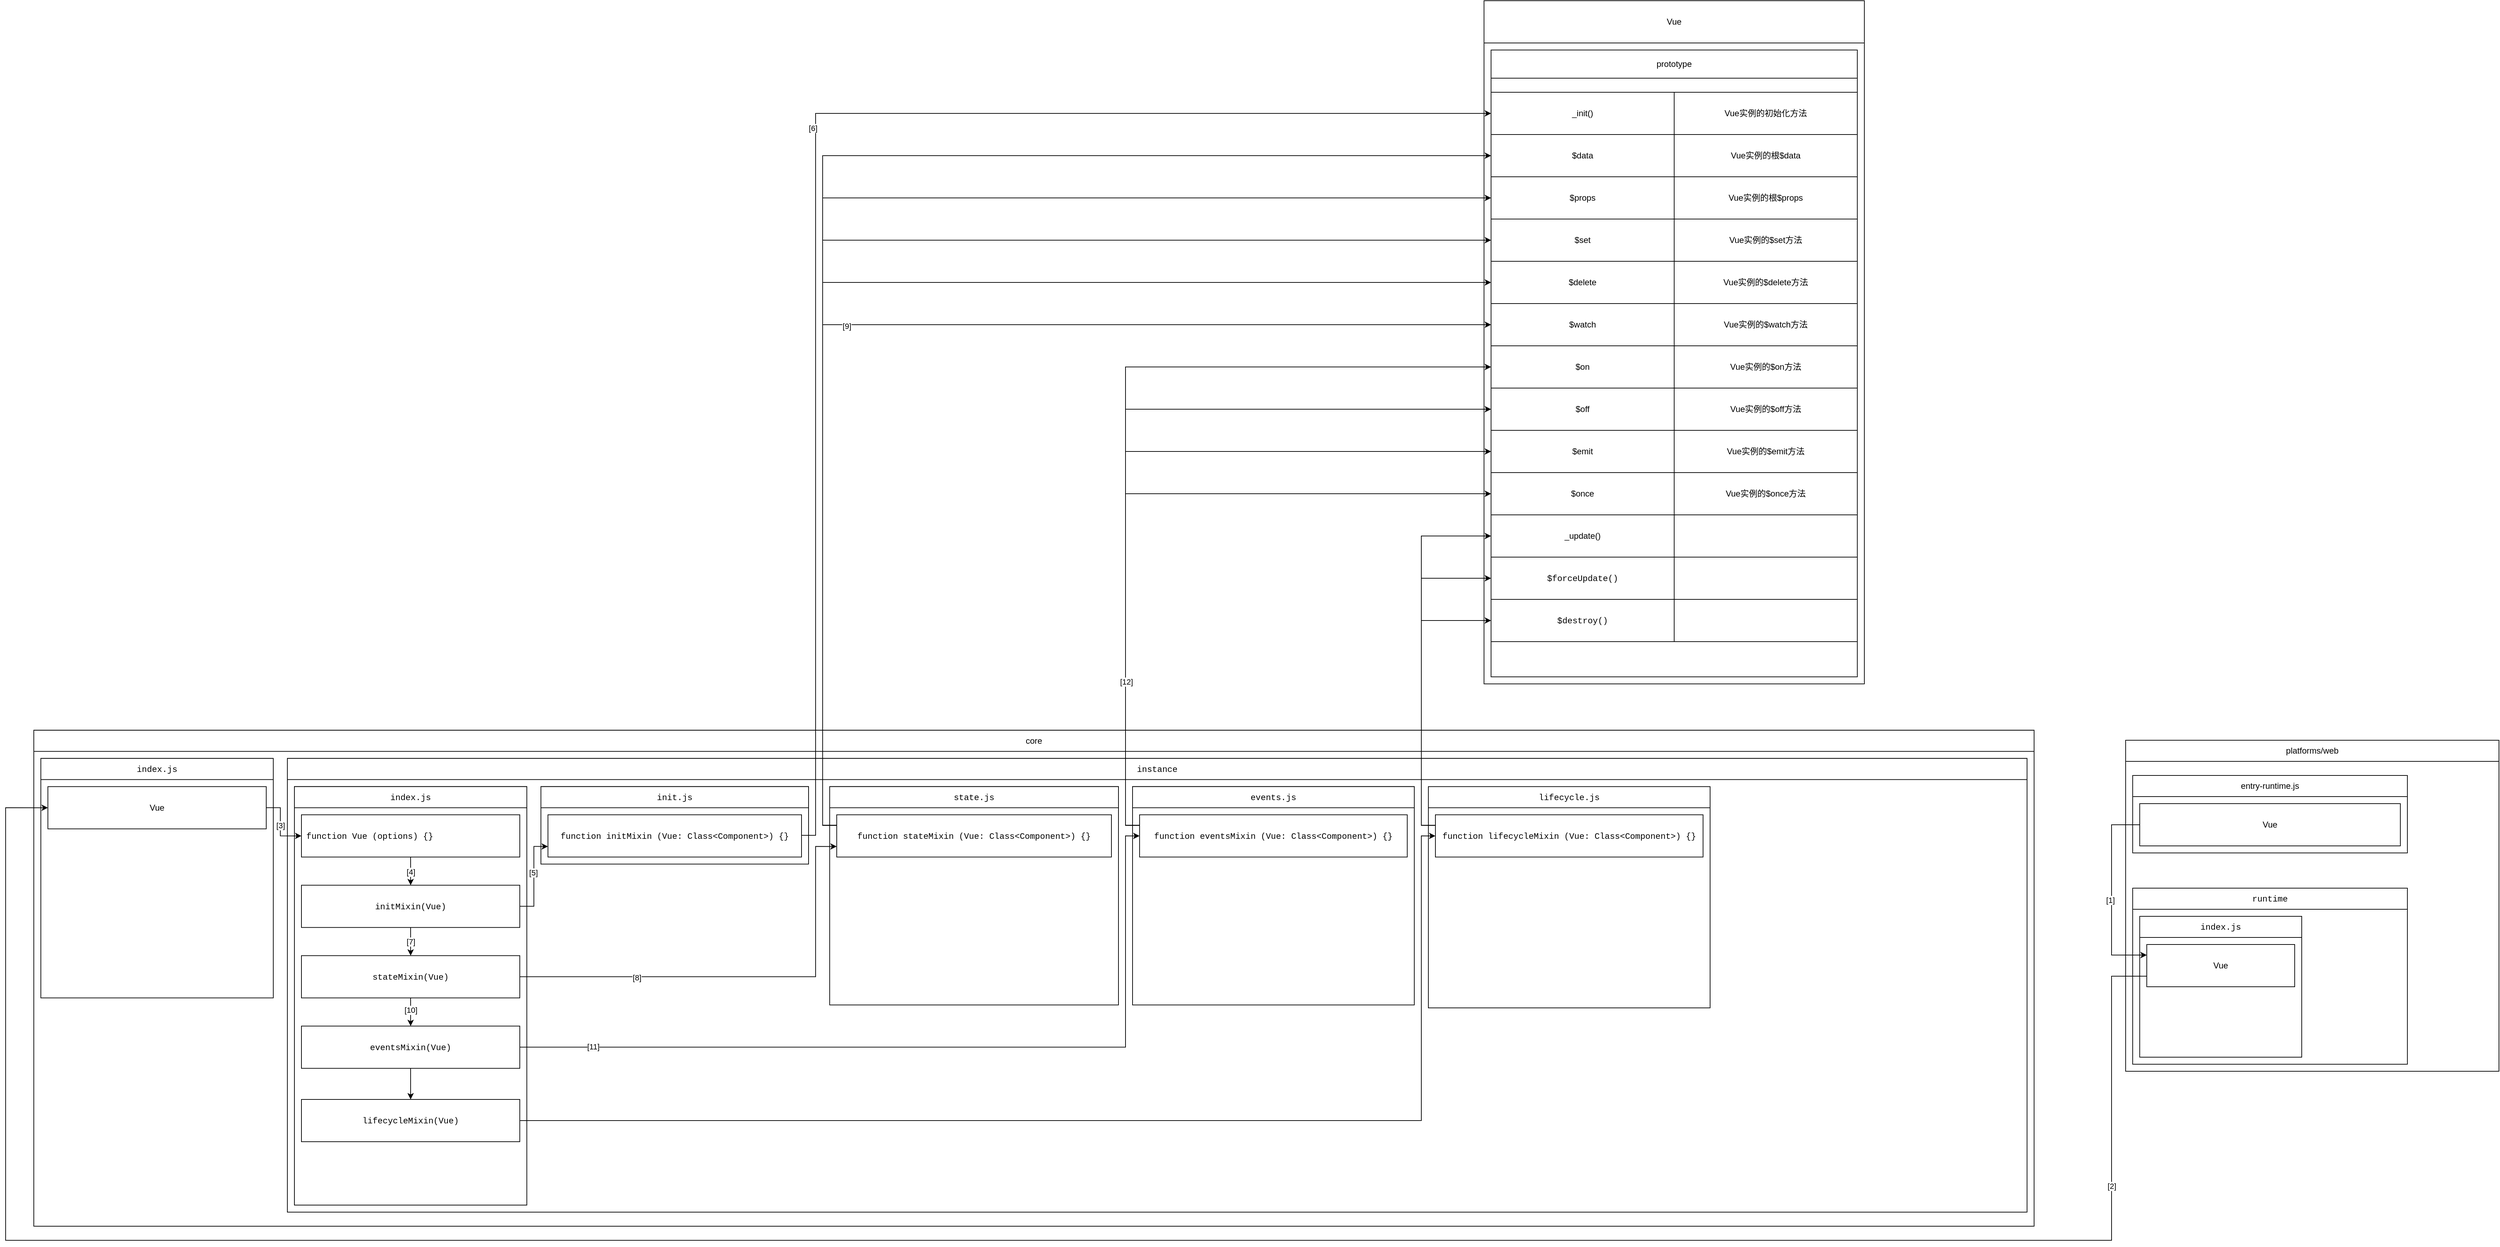 <mxfile version="13.0.1" type="device"><diagram id="POS9-b3nst9oPKeUIPal" name="第 1 页"><mxGraphModel dx="3545" dy="1969" grid="1" gridSize="10" guides="1" tooltips="1" connect="1" arrows="1" fold="1" page="1" pageScale="1" pageWidth="827" pageHeight="1169" math="0" shadow="0"><root><mxCell id="0"/><mxCell id="1" parent="0"/><mxCell id="D5sDmWQ8gvltX2P6USBi-1" value="" style="rounded=0;whiteSpace=wrap;html=1;" vertex="1" parent="1"><mxGeometry x="-2120" y="135.83" width="2840" height="704.17" as="geometry"/></mxCell><mxCell id="D5sDmWQ8gvltX2P6USBi-2" value="core" style="rounded=0;whiteSpace=wrap;html=1;" vertex="1" parent="1"><mxGeometry x="-2120" y="135.83" width="2840" height="30" as="geometry"/></mxCell><mxCell id="D5sDmWQ8gvltX2P6USBi-3" value="" style="rounded=0;whiteSpace=wrap;html=1;" vertex="1" parent="1"><mxGeometry x="850" y="150" width="530" height="470" as="geometry"/></mxCell><mxCell id="D5sDmWQ8gvltX2P6USBi-4" value="platforms/web" style="rounded=0;whiteSpace=wrap;html=1;" vertex="1" parent="1"><mxGeometry x="850" y="150" width="530" height="30" as="geometry"/></mxCell><mxCell id="D5sDmWQ8gvltX2P6USBi-5" value="" style="rounded=0;whiteSpace=wrap;html=1;" vertex="1" parent="1"><mxGeometry x="860" y="200" width="390" height="110" as="geometry"/></mxCell><mxCell id="D5sDmWQ8gvltX2P6USBi-6" value="entry-runtime.js" style="rounded=0;whiteSpace=wrap;html=1;" vertex="1" parent="1"><mxGeometry x="860" y="200" width="390" height="30" as="geometry"/></mxCell><mxCell id="D5sDmWQ8gvltX2P6USBi-7" value="Vue" style="rounded=0;whiteSpace=wrap;html=1;" vertex="1" parent="1"><mxGeometry x="870" y="240" width="370" height="60" as="geometry"/></mxCell><mxCell id="D5sDmWQ8gvltX2P6USBi-8" value="" style="rounded=0;whiteSpace=wrap;html=1;" vertex="1" parent="1"><mxGeometry x="860" y="360" width="390" height="250" as="geometry"/></mxCell><mxCell id="D5sDmWQ8gvltX2P6USBi-9" value="&lt;div style=&quot;font-family: &amp;#34;menlo&amp;#34; , &amp;#34;monaco&amp;#34; , &amp;#34;courier new&amp;#34; , monospace ; line-height: 18px&quot;&gt;&lt;span&gt;runtime&lt;/span&gt;&lt;/div&gt;" style="rounded=0;whiteSpace=wrap;html=1;" vertex="1" parent="1"><mxGeometry x="860" y="360" width="390" height="30" as="geometry"/></mxCell><mxCell id="D5sDmWQ8gvltX2P6USBi-10" value="" style="rounded=0;whiteSpace=wrap;html=1;" vertex="1" parent="1"><mxGeometry x="870" y="400" width="230" height="200" as="geometry"/></mxCell><mxCell id="D5sDmWQ8gvltX2P6USBi-11" value="&lt;div style=&quot;font-family: &amp;#34;menlo&amp;#34; , &amp;#34;monaco&amp;#34; , &amp;#34;courier new&amp;#34; , monospace ; line-height: 18px&quot;&gt;&lt;span&gt;index.js&lt;/span&gt;&lt;/div&gt;" style="rounded=0;whiteSpace=wrap;html=1;" vertex="1" parent="1"><mxGeometry x="870" y="400" width="230" height="30" as="geometry"/></mxCell><mxCell id="D5sDmWQ8gvltX2P6USBi-12" value="" style="rounded=0;whiteSpace=wrap;html=1;" vertex="1" parent="1"><mxGeometry x="-2110" y="175.83" width="330" height="340" as="geometry"/></mxCell><mxCell id="D5sDmWQ8gvltX2P6USBi-13" value="&lt;div style=&quot;font-family: &amp;#34;menlo&amp;#34; , &amp;#34;monaco&amp;#34; , &amp;#34;courier new&amp;#34; , monospace ; line-height: 18px&quot;&gt;&lt;span&gt;index.js&lt;/span&gt;&lt;/div&gt;" style="rounded=0;whiteSpace=wrap;html=1;" vertex="1" parent="1"><mxGeometry x="-2110" y="175.83" width="330" height="30" as="geometry"/></mxCell><mxCell id="D5sDmWQ8gvltX2P6USBi-14" value="" style="rounded=0;whiteSpace=wrap;html=1;" vertex="1" parent="1"><mxGeometry x="-1760" y="175.83" width="2470" height="644.17" as="geometry"/></mxCell><mxCell id="D5sDmWQ8gvltX2P6USBi-15" value="&lt;div style=&quot;font-family: &amp;#34;menlo&amp;#34; , &amp;#34;monaco&amp;#34; , &amp;#34;courier new&amp;#34; , monospace ; line-height: 18px&quot;&gt;&lt;span&gt;instance&lt;/span&gt;&lt;/div&gt;" style="rounded=0;whiteSpace=wrap;html=1;" vertex="1" parent="1"><mxGeometry x="-1760" y="175.83" width="2470" height="30" as="geometry"/></mxCell><mxCell id="D5sDmWQ8gvltX2P6USBi-16" value="" style="rounded=0;whiteSpace=wrap;html=1;" vertex="1" parent="1"><mxGeometry x="-1750" y="215.83" width="330" height="594.17" as="geometry"/></mxCell><mxCell id="D5sDmWQ8gvltX2P6USBi-17" value="&lt;div style=&quot;font-family: &amp;#34;menlo&amp;#34; , &amp;#34;monaco&amp;#34; , &amp;#34;courier new&amp;#34; , monospace ; line-height: 18px&quot;&gt;&lt;span&gt;index.js&lt;/span&gt;&lt;/div&gt;" style="rounded=0;whiteSpace=wrap;html=1;" vertex="1" parent="1"><mxGeometry x="-1750" y="215.83" width="330" height="30" as="geometry"/></mxCell><mxCell id="D5sDmWQ8gvltX2P6USBi-23" style="edgeStyle=orthogonalEdgeStyle;rounded=0;orthogonalLoop=1;jettySize=auto;html=1;exitX=0;exitY=0.75;exitDx=0;exitDy=0;entryX=0;entryY=0.5;entryDx=0;entryDy=0;" edge="1" parent="1" source="D5sDmWQ8gvltX2P6USBi-18" target="D5sDmWQ8gvltX2P6USBi-22"><mxGeometry relative="1" as="geometry"><Array as="points"><mxPoint x="830" y="485"/><mxPoint x="830" y="860"/><mxPoint x="-2160" y="860"/><mxPoint x="-2160" y="246"/></Array></mxGeometry></mxCell><mxCell id="D5sDmWQ8gvltX2P6USBi-24" value="[2]" style="edgeLabel;html=1;align=center;verticalAlign=middle;resizable=0;points=[];" vertex="1" connectable="0" parent="D5sDmWQ8gvltX2P6USBi-23"><mxGeometry x="-0.83" relative="1" as="geometry"><mxPoint as="offset"/></mxGeometry></mxCell><mxCell id="D5sDmWQ8gvltX2P6USBi-18" value="Vue" style="rounded=0;whiteSpace=wrap;html=1;" vertex="1" parent="1"><mxGeometry x="880" y="440" width="210" height="60" as="geometry"/></mxCell><mxCell id="D5sDmWQ8gvltX2P6USBi-19" style="edgeStyle=orthogonalEdgeStyle;rounded=0;orthogonalLoop=1;jettySize=auto;html=1;exitX=0;exitY=0.5;exitDx=0;exitDy=0;entryX=0;entryY=0.25;entryDx=0;entryDy=0;" edge="1" parent="1" source="D5sDmWQ8gvltX2P6USBi-7" target="D5sDmWQ8gvltX2P6USBi-18"><mxGeometry relative="1" as="geometry"><Array as="points"><mxPoint x="830" y="270"/><mxPoint x="830" y="455"/></Array></mxGeometry></mxCell><mxCell id="D5sDmWQ8gvltX2P6USBi-21" value="[1]" style="edgeLabel;html=1;align=center;verticalAlign=middle;resizable=0;points=[];" vertex="1" connectable="0" parent="D5sDmWQ8gvltX2P6USBi-19"><mxGeometry x="0.069" y="-2" relative="1" as="geometry"><mxPoint as="offset"/></mxGeometry></mxCell><mxCell id="D5sDmWQ8gvltX2P6USBi-26" value="[3]" style="edgeStyle=orthogonalEdgeStyle;rounded=0;orthogonalLoop=1;jettySize=auto;html=1;entryX=0;entryY=0.5;entryDx=0;entryDy=0;" edge="1" parent="1" source="D5sDmWQ8gvltX2P6USBi-22" target="D5sDmWQ8gvltX2P6USBi-25"><mxGeometry relative="1" as="geometry"><Array as="points"><mxPoint x="-1770" y="245.83"/><mxPoint x="-1770" y="285.83"/></Array></mxGeometry></mxCell><mxCell id="D5sDmWQ8gvltX2P6USBi-22" value="Vue" style="rounded=0;whiteSpace=wrap;html=1;" vertex="1" parent="1"><mxGeometry x="-2100" y="215.83" width="310" height="60" as="geometry"/></mxCell><mxCell id="D5sDmWQ8gvltX2P6USBi-29" style="edgeStyle=orthogonalEdgeStyle;rounded=0;orthogonalLoop=1;jettySize=auto;html=1;entryX=0.5;entryY=0;entryDx=0;entryDy=0;" edge="1" parent="1" source="D5sDmWQ8gvltX2P6USBi-25" target="D5sDmWQ8gvltX2P6USBi-27"><mxGeometry relative="1" as="geometry"/></mxCell><mxCell id="D5sDmWQ8gvltX2P6USBi-30" value="[4]" style="edgeLabel;html=1;align=center;verticalAlign=middle;resizable=0;points=[];" vertex="1" connectable="0" parent="D5sDmWQ8gvltX2P6USBi-29"><mxGeometry x="0.418" y="2" relative="1" as="geometry"><mxPoint x="-2" y="-8" as="offset"/></mxGeometry></mxCell><mxCell id="D5sDmWQ8gvltX2P6USBi-25" value="&lt;div style=&quot;font-family: &amp;#34;menlo&amp;#34; , &amp;#34;monaco&amp;#34; , &amp;#34;courier new&amp;#34; , monospace ; line-height: 18px&quot;&gt;&lt;div&gt;&lt;span&gt;function&lt;/span&gt; &lt;span&gt;Vue&lt;/span&gt; (&lt;span&gt;options&lt;/span&gt;) {&lt;span&gt;}&lt;/span&gt;&lt;/div&gt;&lt;/div&gt;" style="rounded=0;whiteSpace=wrap;html=1;align=left;spacingLeft=5;" vertex="1" parent="1"><mxGeometry x="-1740" y="255.83" width="310" height="60" as="geometry"/></mxCell><mxCell id="D5sDmWQ8gvltX2P6USBi-43" value="[7]" style="edgeStyle=orthogonalEdgeStyle;rounded=0;orthogonalLoop=1;jettySize=auto;html=1;entryX=0.5;entryY=0;entryDx=0;entryDy=0;" edge="1" parent="1" source="D5sDmWQ8gvltX2P6USBi-27" target="D5sDmWQ8gvltX2P6USBi-42"><mxGeometry relative="1" as="geometry"/></mxCell><mxCell id="D5sDmWQ8gvltX2P6USBi-27" value="&lt;div style=&quot;font-family: &amp;#34;menlo&amp;#34; , &amp;#34;monaco&amp;#34; , &amp;#34;courier new&amp;#34; , monospace ; line-height: 18px&quot;&gt;&lt;span&gt;initMixin(Vue)&lt;/span&gt;&lt;/div&gt;" style="rounded=0;whiteSpace=wrap;html=1;" vertex="1" parent="1"><mxGeometry x="-1740" y="355.83" width="310" height="60" as="geometry"/></mxCell><mxCell id="D5sDmWQ8gvltX2P6USBi-31" value="" style="rounded=0;whiteSpace=wrap;html=1;" vertex="1" parent="1"><mxGeometry x="-1400" y="215.83" width="380" height="110" as="geometry"/></mxCell><mxCell id="D5sDmWQ8gvltX2P6USBi-32" value="&lt;div style=&quot;font-family: &amp;#34;menlo&amp;#34; , &amp;#34;monaco&amp;#34; , &amp;#34;courier new&amp;#34; , monospace ; line-height: 18px&quot;&gt;&lt;span&gt;init.js&lt;/span&gt;&lt;/div&gt;" style="rounded=0;whiteSpace=wrap;html=1;" vertex="1" parent="1"><mxGeometry x="-1400" y="215.83" width="380" height="30" as="geometry"/></mxCell><mxCell id="D5sDmWQ8gvltX2P6USBi-33" value="&lt;div style=&quot;font-family: &amp;#34;menlo&amp;#34; , &amp;#34;monaco&amp;#34; , &amp;#34;courier new&amp;#34; , monospace ; line-height: 18px&quot;&gt;&lt;div style=&quot;font-family: &amp;#34;menlo&amp;#34; , &amp;#34;monaco&amp;#34; , &amp;#34;courier new&amp;#34; , monospace ; line-height: 18px&quot;&gt;&lt;span&gt;function&lt;/span&gt; &lt;span&gt;initMixin&lt;/span&gt; (&lt;span&gt;Vue&lt;/span&gt;: &lt;span&gt;Class&lt;/span&gt;&amp;lt;&lt;span&gt;Component&lt;/span&gt;&amp;gt;) {}&lt;/div&gt;&lt;/div&gt;" style="rounded=0;whiteSpace=wrap;html=1;" vertex="1" parent="1"><mxGeometry x="-1390" y="255.83" width="360" height="60" as="geometry"/></mxCell><mxCell id="D5sDmWQ8gvltX2P6USBi-34" value="" style="rounded=0;whiteSpace=wrap;html=1;" vertex="1" parent="1"><mxGeometry x="-61" y="-900" width="540" height="970" as="geometry"/></mxCell><mxCell id="D5sDmWQ8gvltX2P6USBi-35" value="Vue" style="rounded=0;whiteSpace=wrap;html=1;" vertex="1" parent="1"><mxGeometry x="-61" y="-900" width="540" height="60" as="geometry"/></mxCell><mxCell id="D5sDmWQ8gvltX2P6USBi-73" style="edgeStyle=orthogonalEdgeStyle;rounded=0;orthogonalLoop=1;jettySize=auto;html=1;entryX=0.5;entryY=0;entryDx=0;entryDy=0;" edge="1" parent="1" source="D5sDmWQ8gvltX2P6USBi-42" target="D5sDmWQ8gvltX2P6USBi-72"><mxGeometry relative="1" as="geometry"/></mxCell><mxCell id="D5sDmWQ8gvltX2P6USBi-74" value="[10]" style="edgeLabel;html=1;align=center;verticalAlign=middle;resizable=0;points=[];" vertex="1" connectable="0" parent="D5sDmWQ8gvltX2P6USBi-73"><mxGeometry x="-0.15" relative="1" as="geometry"><mxPoint as="offset"/></mxGeometry></mxCell><mxCell id="D5sDmWQ8gvltX2P6USBi-42" value="&lt;div style=&quot;font-family: &amp;#34;menlo&amp;#34; , &amp;#34;monaco&amp;#34; , &amp;#34;courier new&amp;#34; , monospace ; line-height: 18px&quot;&gt;&lt;div style=&quot;font-family: &amp;#34;menlo&amp;#34; , &amp;#34;monaco&amp;#34; , &amp;#34;courier new&amp;#34; , monospace ; line-height: 18px&quot;&gt;&lt;span&gt;stateMixin&lt;/span&gt;(&lt;span&gt;Vue&lt;/span&gt;)&lt;/div&gt;&lt;/div&gt;" style="rounded=0;whiteSpace=wrap;html=1;" vertex="1" parent="1"><mxGeometry x="-1740" y="455.83" width="310" height="60" as="geometry"/></mxCell><mxCell id="D5sDmWQ8gvltX2P6USBi-44" value="" style="rounded=0;whiteSpace=wrap;html=1;" vertex="1" parent="1"><mxGeometry x="-990" y="215.83" width="410" height="310" as="geometry"/></mxCell><mxCell id="D5sDmWQ8gvltX2P6USBi-45" value="&lt;div style=&quot;font-family: &amp;#34;menlo&amp;#34; , &amp;#34;monaco&amp;#34; , &amp;#34;courier new&amp;#34; , monospace ; line-height: 18px&quot;&gt;&lt;span&gt;state.js&lt;/span&gt;&lt;/div&gt;" style="rounded=0;whiteSpace=wrap;html=1;" vertex="1" parent="1"><mxGeometry x="-990" y="215.83" width="410" height="30" as="geometry"/></mxCell><mxCell id="D5sDmWQ8gvltX2P6USBi-62" style="edgeStyle=orthogonalEdgeStyle;rounded=0;orthogonalLoop=1;jettySize=auto;html=1;entryX=0;entryY=0.5;entryDx=0;entryDy=0;exitX=0;exitY=0.25;exitDx=0;exitDy=0;" edge="1" parent="1" source="D5sDmWQ8gvltX2P6USBi-46" target="D5sDmWQ8gvltX2P6USBi-52"><mxGeometry relative="1" as="geometry"/></mxCell><mxCell id="D5sDmWQ8gvltX2P6USBi-63" style="edgeStyle=orthogonalEdgeStyle;rounded=0;orthogonalLoop=1;jettySize=auto;html=1;entryX=0;entryY=0.5;entryDx=0;entryDy=0;exitX=0;exitY=0.25;exitDx=0;exitDy=0;" edge="1" parent="1" source="D5sDmWQ8gvltX2P6USBi-46" target="D5sDmWQ8gvltX2P6USBi-54"><mxGeometry relative="1" as="geometry"/></mxCell><mxCell id="D5sDmWQ8gvltX2P6USBi-64" style="edgeStyle=orthogonalEdgeStyle;rounded=0;orthogonalLoop=1;jettySize=auto;html=1;entryX=0;entryY=0.5;entryDx=0;entryDy=0;exitX=0;exitY=0.25;exitDx=0;exitDy=0;" edge="1" parent="1" source="D5sDmWQ8gvltX2P6USBi-46" target="D5sDmWQ8gvltX2P6USBi-56"><mxGeometry relative="1" as="geometry"/></mxCell><mxCell id="D5sDmWQ8gvltX2P6USBi-65" style="edgeStyle=orthogonalEdgeStyle;rounded=0;orthogonalLoop=1;jettySize=auto;html=1;entryX=0;entryY=0.5;entryDx=0;entryDy=0;exitX=0;exitY=0.25;exitDx=0;exitDy=0;" edge="1" parent="1" source="D5sDmWQ8gvltX2P6USBi-46" target="D5sDmWQ8gvltX2P6USBi-58"><mxGeometry relative="1" as="geometry"/></mxCell><mxCell id="D5sDmWQ8gvltX2P6USBi-66" style="edgeStyle=orthogonalEdgeStyle;rounded=0;orthogonalLoop=1;jettySize=auto;html=1;entryX=0;entryY=0.5;entryDx=0;entryDy=0;exitX=0;exitY=0.25;exitDx=0;exitDy=0;" edge="1" parent="1" source="D5sDmWQ8gvltX2P6USBi-46" target="D5sDmWQ8gvltX2P6USBi-60"><mxGeometry relative="1" as="geometry"/></mxCell><mxCell id="D5sDmWQ8gvltX2P6USBi-67" value="[9]" style="edgeLabel;html=1;align=center;verticalAlign=middle;resizable=0;points=[];" vertex="1" connectable="0" parent="D5sDmWQ8gvltX2P6USBi-66"><mxGeometry x="-0.089" y="-2" relative="1" as="geometry"><mxPoint as="offset"/></mxGeometry></mxCell><mxCell id="D5sDmWQ8gvltX2P6USBi-46" value="&lt;div style=&quot;font-family: &amp;#34;menlo&amp;#34; , &amp;#34;monaco&amp;#34; , &amp;#34;courier new&amp;#34; , monospace ; line-height: 18px&quot;&gt;&lt;span&gt;function&lt;/span&gt; &lt;span&gt;stateMixin&lt;/span&gt; (&lt;span&gt;Vue&lt;/span&gt;: &lt;span&gt;Class&lt;/span&gt;&amp;lt;&lt;span&gt;Component&lt;/span&gt;&amp;gt;) {}&lt;/div&gt;" style="rounded=0;whiteSpace=wrap;html=1;" vertex="1" parent="1"><mxGeometry x="-980" y="255.83" width="390" height="60" as="geometry"/></mxCell><mxCell id="D5sDmWQ8gvltX2P6USBi-48" style="edgeStyle=orthogonalEdgeStyle;rounded=0;orthogonalLoop=1;jettySize=auto;html=1;entryX=0;entryY=0.75;entryDx=0;entryDy=0;" edge="1" parent="1" source="D5sDmWQ8gvltX2P6USBi-42" target="D5sDmWQ8gvltX2P6USBi-46"><mxGeometry relative="1" as="geometry"><Array as="points"><mxPoint x="-1010" y="485.83"/><mxPoint x="-1010" y="300.83"/></Array></mxGeometry></mxCell><mxCell id="D5sDmWQ8gvltX2P6USBi-49" value="[8]" style="edgeLabel;html=1;align=center;verticalAlign=middle;resizable=0;points=[];" vertex="1" connectable="0" parent="D5sDmWQ8gvltX2P6USBi-48"><mxGeometry x="-0.48" y="-1" relative="1" as="geometry"><mxPoint x="1" as="offset"/></mxGeometry></mxCell><mxCell id="D5sDmWQ8gvltX2P6USBi-50" value="" style="rounded=0;whiteSpace=wrap;html=1;" vertex="1" parent="1"><mxGeometry x="-51" y="-830" width="520" height="890" as="geometry"/></mxCell><mxCell id="D5sDmWQ8gvltX2P6USBi-51" value="prototype" style="rounded=0;whiteSpace=wrap;html=1;" vertex="1" parent="1"><mxGeometry x="-51" y="-830" width="520" height="40" as="geometry"/></mxCell><mxCell id="D5sDmWQ8gvltX2P6USBi-36" value="_init()" style="rounded=0;whiteSpace=wrap;html=1;" vertex="1" parent="1"><mxGeometry x="-51" y="-770" width="260" height="60" as="geometry"/></mxCell><mxCell id="D5sDmWQ8gvltX2P6USBi-39" value="Vue实例的初始化方法" style="rounded=0;whiteSpace=wrap;html=1;" vertex="1" parent="1"><mxGeometry x="209" y="-770" width="260" height="60" as="geometry"/></mxCell><mxCell id="D5sDmWQ8gvltX2P6USBi-40" style="edgeStyle=orthogonalEdgeStyle;rounded=0;orthogonalLoop=1;jettySize=auto;html=1;exitX=1;exitY=0.25;exitDx=0;exitDy=0;entryX=0;entryY=0.5;entryDx=0;entryDy=0;" edge="1" parent="1" source="D5sDmWQ8gvltX2P6USBi-33" target="D5sDmWQ8gvltX2P6USBi-36"><mxGeometry relative="1" as="geometry"><Array as="points"><mxPoint x="-1030" y="285"/><mxPoint x="-1010" y="285"/><mxPoint x="-1010" y="-740"/></Array></mxGeometry></mxCell><mxCell id="D5sDmWQ8gvltX2P6USBi-41" value="[6]" style="edgeLabel;html=1;align=center;verticalAlign=middle;resizable=0;points=[];" vertex="1" connectable="0" parent="D5sDmWQ8gvltX2P6USBi-40"><mxGeometry x="0.029" y="4" relative="1" as="geometry"><mxPoint as="offset"/></mxGeometry></mxCell><mxCell id="D5sDmWQ8gvltX2P6USBi-52" value="$data" style="rounded=0;whiteSpace=wrap;html=1;" vertex="1" parent="1"><mxGeometry x="-51" y="-710" width="260" height="60" as="geometry"/></mxCell><mxCell id="D5sDmWQ8gvltX2P6USBi-53" value="Vue实例的根$data" style="rounded=0;whiteSpace=wrap;html=1;" vertex="1" parent="1"><mxGeometry x="209" y="-710" width="260" height="60" as="geometry"/></mxCell><mxCell id="D5sDmWQ8gvltX2P6USBi-54" value="$props" style="rounded=0;whiteSpace=wrap;html=1;" vertex="1" parent="1"><mxGeometry x="-51" y="-650" width="260" height="60" as="geometry"/></mxCell><mxCell id="D5sDmWQ8gvltX2P6USBi-55" value="Vue实例的根$props" style="rounded=0;whiteSpace=wrap;html=1;" vertex="1" parent="1"><mxGeometry x="209" y="-650" width="260" height="60" as="geometry"/></mxCell><mxCell id="D5sDmWQ8gvltX2P6USBi-56" value="$set" style="rounded=0;whiteSpace=wrap;html=1;" vertex="1" parent="1"><mxGeometry x="-51" y="-590" width="260" height="60" as="geometry"/></mxCell><mxCell id="D5sDmWQ8gvltX2P6USBi-57" value="Vue实例的$set方法" style="rounded=0;whiteSpace=wrap;html=1;" vertex="1" parent="1"><mxGeometry x="209" y="-590" width="260" height="60" as="geometry"/></mxCell><mxCell id="D5sDmWQ8gvltX2P6USBi-58" value="$delete" style="rounded=0;whiteSpace=wrap;html=1;" vertex="1" parent="1"><mxGeometry x="-51" y="-530" width="260" height="60" as="geometry"/></mxCell><mxCell id="D5sDmWQ8gvltX2P6USBi-59" value="Vue实例的$delete方法" style="rounded=0;whiteSpace=wrap;html=1;" vertex="1" parent="1"><mxGeometry x="209" y="-530" width="260" height="60" as="geometry"/></mxCell><mxCell id="D5sDmWQ8gvltX2P6USBi-60" value="$watch" style="rounded=0;whiteSpace=wrap;html=1;" vertex="1" parent="1"><mxGeometry x="-51" y="-470" width="260" height="60" as="geometry"/></mxCell><mxCell id="D5sDmWQ8gvltX2P6USBi-61" value="Vue实例的$watch方法" style="rounded=0;whiteSpace=wrap;html=1;" vertex="1" parent="1"><mxGeometry x="209" y="-470" width="260" height="60" as="geometry"/></mxCell><mxCell id="D5sDmWQ8gvltX2P6USBi-68" value="" style="rounded=0;whiteSpace=wrap;html=1;" vertex="1" parent="1"><mxGeometry x="-560" y="215.83" width="400" height="310" as="geometry"/></mxCell><mxCell id="D5sDmWQ8gvltX2P6USBi-69" value="&lt;div style=&quot;font-family: &amp;#34;menlo&amp;#34; , &amp;#34;monaco&amp;#34; , &amp;#34;courier new&amp;#34; , monospace ; line-height: 18px&quot;&gt;&lt;span&gt;events.js&lt;/span&gt;&lt;/div&gt;" style="rounded=0;whiteSpace=wrap;html=1;" vertex="1" parent="1"><mxGeometry x="-560" y="215.83" width="400" height="30" as="geometry"/></mxCell><mxCell id="D5sDmWQ8gvltX2P6USBi-79" style="edgeStyle=orthogonalEdgeStyle;rounded=0;orthogonalLoop=1;jettySize=auto;html=1;entryX=0;entryY=0.5;entryDx=0;entryDy=0;exitX=0;exitY=0.25;exitDx=0;exitDy=0;" edge="1" parent="1" source="D5sDmWQ8gvltX2P6USBi-70" target="D5sDmWQ8gvltX2P6USBi-77"><mxGeometry relative="1" as="geometry"><Array as="points"><mxPoint x="-570" y="271"/><mxPoint x="-570" y="-380"/></Array></mxGeometry></mxCell><mxCell id="D5sDmWQ8gvltX2P6USBi-86" style="edgeStyle=orthogonalEdgeStyle;rounded=0;orthogonalLoop=1;jettySize=auto;html=1;entryX=0;entryY=0.5;entryDx=0;entryDy=0;exitX=0;exitY=0.25;exitDx=0;exitDy=0;" edge="1" parent="1" source="D5sDmWQ8gvltX2P6USBi-70" target="D5sDmWQ8gvltX2P6USBi-80"><mxGeometry relative="1" as="geometry"><Array as="points"><mxPoint x="-570" y="271"/><mxPoint x="-570" y="-320"/></Array></mxGeometry></mxCell><mxCell id="D5sDmWQ8gvltX2P6USBi-87" style="edgeStyle=orthogonalEdgeStyle;rounded=0;orthogonalLoop=1;jettySize=auto;html=1;entryX=0;entryY=0.5;entryDx=0;entryDy=0;exitX=0;exitY=0.25;exitDx=0;exitDy=0;" edge="1" parent="1" source="D5sDmWQ8gvltX2P6USBi-70" target="D5sDmWQ8gvltX2P6USBi-82"><mxGeometry relative="1" as="geometry"><Array as="points"><mxPoint x="-570" y="271"/><mxPoint x="-570" y="-260"/></Array></mxGeometry></mxCell><mxCell id="D5sDmWQ8gvltX2P6USBi-88" style="edgeStyle=orthogonalEdgeStyle;rounded=0;orthogonalLoop=1;jettySize=auto;html=1;entryX=0;entryY=0.5;entryDx=0;entryDy=0;exitX=0;exitY=0.25;exitDx=0;exitDy=0;" edge="1" parent="1" source="D5sDmWQ8gvltX2P6USBi-70" target="D5sDmWQ8gvltX2P6USBi-84"><mxGeometry relative="1" as="geometry"><Array as="points"><mxPoint x="-570" y="271"/><mxPoint x="-570" y="-200"/></Array></mxGeometry></mxCell><mxCell id="D5sDmWQ8gvltX2P6USBi-89" value="[12]" style="edgeLabel;html=1;align=center;verticalAlign=middle;resizable=0;points=[];" vertex="1" connectable="0" parent="D5sDmWQ8gvltX2P6USBi-88"><mxGeometry x="-0.556" y="-1" relative="1" as="geometry"><mxPoint as="offset"/></mxGeometry></mxCell><mxCell id="D5sDmWQ8gvltX2P6USBi-70" value="&lt;div style=&quot;font-family: &amp;#34;menlo&amp;#34; , &amp;#34;monaco&amp;#34; , &amp;#34;courier new&amp;#34; , monospace ; line-height: 18px&quot;&gt;&lt;div style=&quot;font-family: &amp;#34;menlo&amp;#34; , &amp;#34;monaco&amp;#34; , &amp;#34;courier new&amp;#34; , monospace ; line-height: 18px&quot;&gt;&lt;span&gt;function&lt;/span&gt; &lt;span&gt;eventsMixin&lt;/span&gt; (&lt;span&gt;Vue&lt;/span&gt;: &lt;span&gt;Class&lt;/span&gt;&amp;lt;&lt;span&gt;Component&lt;/span&gt;&amp;gt;) {}&lt;/div&gt;&lt;/div&gt;" style="rounded=0;whiteSpace=wrap;html=1;" vertex="1" parent="1"><mxGeometry x="-550" y="255.83" width="380" height="60" as="geometry"/></mxCell><mxCell id="D5sDmWQ8gvltX2P6USBi-75" style="edgeStyle=orthogonalEdgeStyle;rounded=0;orthogonalLoop=1;jettySize=auto;html=1;entryX=0;entryY=0.5;entryDx=0;entryDy=0;" edge="1" parent="1" source="D5sDmWQ8gvltX2P6USBi-72" target="D5sDmWQ8gvltX2P6USBi-70"><mxGeometry relative="1" as="geometry"><Array as="points"><mxPoint x="-570" y="585.83"/><mxPoint x="-570" y="285.83"/></Array></mxGeometry></mxCell><mxCell id="D5sDmWQ8gvltX2P6USBi-76" value="[11]" style="edgeLabel;html=1;align=center;verticalAlign=middle;resizable=0;points=[];" vertex="1" connectable="0" parent="D5sDmWQ8gvltX2P6USBi-75"><mxGeometry x="-0.824" y="1" relative="1" as="geometry"><mxPoint as="offset"/></mxGeometry></mxCell><mxCell id="D5sDmWQ8gvltX2P6USBi-95" style="edgeStyle=orthogonalEdgeStyle;rounded=0;orthogonalLoop=1;jettySize=auto;html=1;entryX=0.5;entryY=0;entryDx=0;entryDy=0;" edge="1" parent="1" source="D5sDmWQ8gvltX2P6USBi-72" target="D5sDmWQ8gvltX2P6USBi-94"><mxGeometry relative="1" as="geometry"/></mxCell><mxCell id="D5sDmWQ8gvltX2P6USBi-72" value="&lt;div style=&quot;font-family: &amp;#34;menlo&amp;#34; , &amp;#34;monaco&amp;#34; , &amp;#34;courier new&amp;#34; , monospace ; line-height: 18px&quot;&gt;&lt;div style=&quot;font-family: &amp;#34;menlo&amp;#34; , &amp;#34;monaco&amp;#34; , &amp;#34;courier new&amp;#34; , monospace ; line-height: 18px&quot;&gt;&lt;div style=&quot;font-family: &amp;#34;menlo&amp;#34; , &amp;#34;monaco&amp;#34; , &amp;#34;courier new&amp;#34; , monospace ; line-height: 18px&quot;&gt;&lt;span&gt;eventsMixin&lt;/span&gt;(&lt;span&gt;Vue&lt;/span&gt;)&lt;/div&gt;&lt;/div&gt;&lt;/div&gt;" style="rounded=0;whiteSpace=wrap;html=1;" vertex="1" parent="1"><mxGeometry x="-1740" y="555.83" width="310" height="60" as="geometry"/></mxCell><mxCell id="D5sDmWQ8gvltX2P6USBi-37" style="edgeStyle=orthogonalEdgeStyle;rounded=0;orthogonalLoop=1;jettySize=auto;html=1;entryX=0;entryY=0.75;entryDx=0;entryDy=0;" edge="1" parent="1" source="D5sDmWQ8gvltX2P6USBi-27" target="D5sDmWQ8gvltX2P6USBi-33"><mxGeometry relative="1" as="geometry"><Array as="points"><mxPoint x="-1410" y="385.83"/><mxPoint x="-1410" y="300.83"/></Array></mxGeometry></mxCell><mxCell id="D5sDmWQ8gvltX2P6USBi-38" value="[5]" style="edgeLabel;html=1;align=center;verticalAlign=middle;resizable=0;points=[];" vertex="1" connectable="0" parent="D5sDmWQ8gvltX2P6USBi-37"><mxGeometry x="0.097" y="1" relative="1" as="geometry"><mxPoint as="offset"/></mxGeometry></mxCell><mxCell id="D5sDmWQ8gvltX2P6USBi-77" value="$on" style="rounded=0;whiteSpace=wrap;html=1;" vertex="1" parent="1"><mxGeometry x="-51" y="-410" width="260" height="60" as="geometry"/></mxCell><mxCell id="D5sDmWQ8gvltX2P6USBi-78" value="Vue实例的$on方法" style="rounded=0;whiteSpace=wrap;html=1;" vertex="1" parent="1"><mxGeometry x="209" y="-410" width="260" height="60" as="geometry"/></mxCell><mxCell id="D5sDmWQ8gvltX2P6USBi-80" value="$off" style="rounded=0;whiteSpace=wrap;html=1;" vertex="1" parent="1"><mxGeometry x="-51" y="-350" width="260" height="60" as="geometry"/></mxCell><mxCell id="D5sDmWQ8gvltX2P6USBi-81" value="Vue实例的$off方法" style="rounded=0;whiteSpace=wrap;html=1;" vertex="1" parent="1"><mxGeometry x="209" y="-350" width="260" height="60" as="geometry"/></mxCell><mxCell id="D5sDmWQ8gvltX2P6USBi-82" value="$emit" style="rounded=0;whiteSpace=wrap;html=1;" vertex="1" parent="1"><mxGeometry x="-51" y="-290" width="260" height="60" as="geometry"/></mxCell><mxCell id="D5sDmWQ8gvltX2P6USBi-83" value="Vue实例的$emit方法" style="rounded=0;whiteSpace=wrap;html=1;" vertex="1" parent="1"><mxGeometry x="209" y="-290" width="260" height="60" as="geometry"/></mxCell><mxCell id="D5sDmWQ8gvltX2P6USBi-84" value="$once" style="rounded=0;whiteSpace=wrap;html=1;" vertex="1" parent="1"><mxGeometry x="-51" y="-230" width="260" height="60" as="geometry"/></mxCell><mxCell id="D5sDmWQ8gvltX2P6USBi-85" value="Vue实例的$once方法" style="rounded=0;whiteSpace=wrap;html=1;" vertex="1" parent="1"><mxGeometry x="209" y="-230" width="260" height="60" as="geometry"/></mxCell><mxCell id="D5sDmWQ8gvltX2P6USBi-90" value="" style="rounded=0;whiteSpace=wrap;html=1;" vertex="1" parent="1"><mxGeometry x="-140" y="216" width="400" height="314" as="geometry"/></mxCell><mxCell id="D5sDmWQ8gvltX2P6USBi-92" value="&lt;font face=&quot;menlo, monaco, courier new, monospace&quot;&gt;lifecycle&lt;/font&gt;&lt;span style=&quot;font-family: &amp;#34;menlo&amp;#34; , &amp;#34;monaco&amp;#34; , &amp;#34;courier new&amp;#34; , monospace&quot;&gt;.js&lt;/span&gt;&lt;font face=&quot;menlo, monaco, courier new, monospace&quot;&gt;&lt;br&gt;&lt;/font&gt;" style="rounded=0;whiteSpace=wrap;html=1;" vertex="1" parent="1"><mxGeometry x="-140" y="215.83" width="400" height="30" as="geometry"/></mxCell><mxCell id="D5sDmWQ8gvltX2P6USBi-103" style="edgeStyle=orthogonalEdgeStyle;rounded=0;orthogonalLoop=1;jettySize=auto;html=1;entryX=0;entryY=0.5;entryDx=0;entryDy=0;exitX=0;exitY=0.25;exitDx=0;exitDy=0;" edge="1" parent="1" source="D5sDmWQ8gvltX2P6USBi-93" target="D5sDmWQ8gvltX2P6USBi-97"><mxGeometry relative="1" as="geometry"/></mxCell><mxCell id="D5sDmWQ8gvltX2P6USBi-104" style="edgeStyle=orthogonalEdgeStyle;rounded=0;orthogonalLoop=1;jettySize=auto;html=1;entryX=0;entryY=0.5;entryDx=0;entryDy=0;exitX=0;exitY=0.25;exitDx=0;exitDy=0;" edge="1" parent="1" source="D5sDmWQ8gvltX2P6USBi-93" target="D5sDmWQ8gvltX2P6USBi-99"><mxGeometry relative="1" as="geometry"/></mxCell><mxCell id="D5sDmWQ8gvltX2P6USBi-105" style="edgeStyle=orthogonalEdgeStyle;rounded=0;orthogonalLoop=1;jettySize=auto;html=1;entryX=0;entryY=0.5;entryDx=0;entryDy=0;exitX=0;exitY=0.25;exitDx=0;exitDy=0;" edge="1" parent="1" source="D5sDmWQ8gvltX2P6USBi-93" target="D5sDmWQ8gvltX2P6USBi-101"><mxGeometry relative="1" as="geometry"/></mxCell><mxCell id="D5sDmWQ8gvltX2P6USBi-93" value="&lt;div style=&quot;font-family: &amp;#34;menlo&amp;#34; , &amp;#34;monaco&amp;#34; , &amp;#34;courier new&amp;#34; , monospace ; line-height: 18px&quot;&gt;&lt;div style=&quot;font-family: &amp;#34;menlo&amp;#34; , &amp;#34;monaco&amp;#34; , &amp;#34;courier new&amp;#34; , monospace ; line-height: 18px&quot;&gt;&lt;div style=&quot;font-family: &amp;#34;menlo&amp;#34; , &amp;#34;monaco&amp;#34; , &amp;#34;courier new&amp;#34; , monospace ; line-height: 18px&quot;&gt;&lt;span&gt;function&lt;/span&gt; &lt;span&gt;lifecycleMixin&lt;/span&gt; (&lt;span&gt;Vue&lt;/span&gt;: &lt;span&gt;Class&lt;/span&gt;&amp;lt;&lt;span&gt;Component&lt;/span&gt;&amp;gt;) {}&lt;/div&gt;&lt;/div&gt;&lt;/div&gt;" style="rounded=0;whiteSpace=wrap;html=1;" vertex="1" parent="1"><mxGeometry x="-130" y="255.83" width="380" height="60" as="geometry"/></mxCell><mxCell id="D5sDmWQ8gvltX2P6USBi-96" style="edgeStyle=orthogonalEdgeStyle;rounded=0;orthogonalLoop=1;jettySize=auto;html=1;entryX=0;entryY=0.5;entryDx=0;entryDy=0;" edge="1" parent="1" source="D5sDmWQ8gvltX2P6USBi-94" target="D5sDmWQ8gvltX2P6USBi-93"><mxGeometry relative="1" as="geometry"><Array as="points"><mxPoint x="-150" y="690"/><mxPoint x="-150" y="286"/></Array></mxGeometry></mxCell><mxCell id="D5sDmWQ8gvltX2P6USBi-94" value="&lt;div style=&quot;font-family: &amp;#34;menlo&amp;#34; , &amp;#34;monaco&amp;#34; , &amp;#34;courier new&amp;#34; , monospace ; line-height: 18px&quot;&gt;&lt;div style=&quot;font-family: &amp;#34;menlo&amp;#34; , &amp;#34;monaco&amp;#34; , &amp;#34;courier new&amp;#34; , monospace ; line-height: 18px&quot;&gt;&lt;div style=&quot;font-family: &amp;#34;menlo&amp;#34; , &amp;#34;monaco&amp;#34; , &amp;#34;courier new&amp;#34; , monospace ; line-height: 18px&quot;&gt;&lt;span style=&quot;font-family: &amp;#34;menlo&amp;#34; , &amp;#34;monaco&amp;#34; , &amp;#34;courier new&amp;#34; , monospace&quot;&gt;lifecycleMixin&lt;/span&gt;(&lt;span&gt;Vue&lt;/span&gt;)&lt;/div&gt;&lt;/div&gt;&lt;/div&gt;" style="rounded=0;whiteSpace=wrap;html=1;" vertex="1" parent="1"><mxGeometry x="-1740" y="660" width="310" height="60" as="geometry"/></mxCell><mxCell id="D5sDmWQ8gvltX2P6USBi-97" value="_update()" style="rounded=0;whiteSpace=wrap;html=1;" vertex="1" parent="1"><mxGeometry x="-51" y="-170" width="260" height="60" as="geometry"/></mxCell><mxCell id="D5sDmWQ8gvltX2P6USBi-98" value="" style="rounded=0;whiteSpace=wrap;html=1;" vertex="1" parent="1"><mxGeometry x="209" y="-170" width="260" height="60" as="geometry"/></mxCell><mxCell id="D5sDmWQ8gvltX2P6USBi-99" value="&lt;div style=&quot;font-family: &amp;#34;menlo&amp;#34; , &amp;#34;monaco&amp;#34; , &amp;#34;courier new&amp;#34; , monospace ; line-height: 18px&quot;&gt;&lt;span&gt;$forceUpdate()&lt;/span&gt;&lt;/div&gt;" style="rounded=0;whiteSpace=wrap;html=1;" vertex="1" parent="1"><mxGeometry x="-51" y="-110" width="260" height="60" as="geometry"/></mxCell><mxCell id="D5sDmWQ8gvltX2P6USBi-100" value="" style="rounded=0;whiteSpace=wrap;html=1;" vertex="1" parent="1"><mxGeometry x="209" y="-110" width="260" height="60" as="geometry"/></mxCell><mxCell id="D5sDmWQ8gvltX2P6USBi-101" value="&lt;div style=&quot;font-family: &amp;#34;menlo&amp;#34; , &amp;#34;monaco&amp;#34; , &amp;#34;courier new&amp;#34; , monospace ; line-height: 18px&quot;&gt;&lt;span&gt;$&lt;/span&gt;&lt;span style=&quot;font-family: &amp;#34;menlo&amp;#34; , &amp;#34;monaco&amp;#34; , &amp;#34;courier new&amp;#34; , monospace&quot;&gt;destroy&lt;/span&gt;&lt;span&gt;()&lt;/span&gt;&lt;br&gt;&lt;/div&gt;" style="rounded=0;whiteSpace=wrap;html=1;" vertex="1" parent="1"><mxGeometry x="-51" y="-50" width="260" height="60" as="geometry"/></mxCell><mxCell id="D5sDmWQ8gvltX2P6USBi-102" value="" style="rounded=0;whiteSpace=wrap;html=1;" vertex="1" parent="1"><mxGeometry x="209" y="-50" width="260" height="60" as="geometry"/></mxCell></root></mxGraphModel></diagram></mxfile>